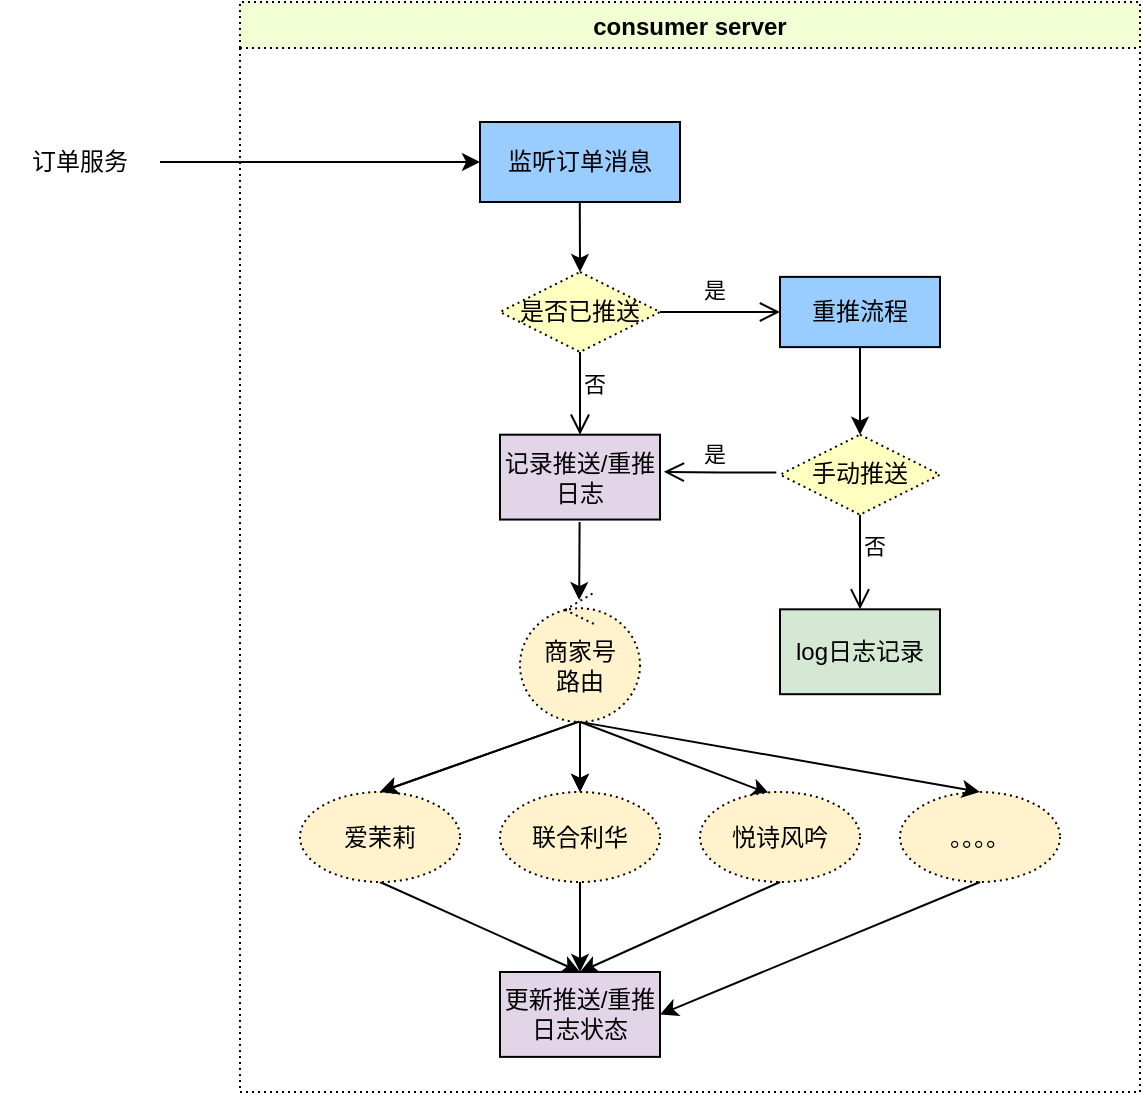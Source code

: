 <mxfile version="16.6.5" type="github">
  <diagram id="BDvVSngGOplgBvMkCZ0S" name="Page-1">
    <mxGraphModel dx="494" dy="265" grid="1" gridSize="10" guides="1" tooltips="1" connect="1" arrows="1" fold="1" page="1" pageScale="1" pageWidth="827" pageHeight="1169" math="0" shadow="0">
      <root>
        <mxCell id="0" />
        <mxCell id="1" parent="0" />
        <mxCell id="b1F-uJUC9WspK6oYwCPj-3" value="consumer server" style="swimlane;fillColor=#F2FFD4;dashed=1;dashPattern=1 2;" parent="1" vertex="1">
          <mxGeometry x="200" y="45" width="450" height="545" as="geometry">
            <mxRectangle x="370" y="60" width="80" height="23" as="alternateBounds" />
          </mxGeometry>
        </mxCell>
        <mxCell id="b1F-uJUC9WspK6oYwCPj-13" value="监听订单消息" style="whiteSpace=wrap;html=1;align=center;fillColor=#99CCFF;" parent="b1F-uJUC9WspK6oYwCPj-3" vertex="1">
          <mxGeometry x="120" y="60" width="100" height="40" as="geometry" />
        </mxCell>
        <mxCell id="b1F-uJUC9WspK6oYwCPj-18" value="是否已推送" style="rhombus;whiteSpace=wrap;html=1;fillColor=#ffffc0;strokeColor=#000000;dashed=1;dashPattern=1 2;" parent="b1F-uJUC9WspK6oYwCPj-3" vertex="1">
          <mxGeometry x="130" y="135" width="80" height="40" as="geometry" />
        </mxCell>
        <mxCell id="b1F-uJUC9WspK6oYwCPj-19" value="是" style="edgeStyle=orthogonalEdgeStyle;html=1;align=left;verticalAlign=bottom;endArrow=open;endSize=8;strokeColor=#000000;rounded=0;exitX=1;exitY=0.5;exitDx=0;exitDy=0;entryX=0;entryY=0.5;entryDx=0;entryDy=0;" parent="b1F-uJUC9WspK6oYwCPj-3" source="b1F-uJUC9WspK6oYwCPj-18" target="b1F-uJUC9WspK6oYwCPj-34" edge="1">
          <mxGeometry x="-0.333" y="2" relative="1" as="geometry">
            <mxPoint x="270" y="152.56" as="targetPoint" />
            <Array as="points" />
            <mxPoint as="offset" />
          </mxGeometry>
        </mxCell>
        <mxCell id="b1F-uJUC9WspK6oYwCPj-20" value="否" style="edgeStyle=orthogonalEdgeStyle;html=1;align=left;verticalAlign=top;endArrow=open;endSize=8;strokeColor=#000000;rounded=0;entryX=0.5;entryY=0;entryDx=0;entryDy=0;" parent="b1F-uJUC9WspK6oYwCPj-3" source="b1F-uJUC9WspK6oYwCPj-18" target="b1F-uJUC9WspK6oYwCPj-38" edge="1">
          <mxGeometry x="-0.886" relative="1" as="geometry">
            <mxPoint x="170" y="220" as="targetPoint" />
            <Array as="points" />
            <mxPoint as="offset" />
          </mxGeometry>
        </mxCell>
        <mxCell id="b1F-uJUC9WspK6oYwCPj-28" value="" style="endArrow=classic;html=1;rounded=0;entryX=0.5;entryY=0;entryDx=0;entryDy=0;exitX=0.399;exitY=1.064;exitDx=0;exitDy=0;exitPerimeter=0;" parent="b1F-uJUC9WspK6oYwCPj-3" target="b1F-uJUC9WspK6oYwCPj-18" edge="1">
          <mxGeometry width="50" height="50" relative="1" as="geometry">
            <mxPoint x="169.9" y="100" as="sourcePoint" />
            <mxPoint x="140" y="87.44" as="targetPoint" />
          </mxGeometry>
        </mxCell>
        <mxCell id="b1F-uJUC9WspK6oYwCPj-30" value="手动推送" style="rhombus;whiteSpace=wrap;html=1;fillColor=#ffffc0;strokeColor=#000000;dashed=1;dashPattern=1 2;" parent="b1F-uJUC9WspK6oYwCPj-3" vertex="1">
          <mxGeometry x="270" y="216.34" width="80" height="40" as="geometry" />
        </mxCell>
        <mxCell id="b1F-uJUC9WspK6oYwCPj-34" value="重推流程" style="whiteSpace=wrap;html=1;align=center;fillColor=#99CCFF;" parent="b1F-uJUC9WspK6oYwCPj-3" vertex="1">
          <mxGeometry x="270" y="137.44" width="80" height="35.12" as="geometry" />
        </mxCell>
        <mxCell id="b1F-uJUC9WspK6oYwCPj-36" value="" style="endArrow=classic;html=1;rounded=0;entryX=0.5;entryY=0;entryDx=0;entryDy=0;exitX=0.5;exitY=1;exitDx=0;exitDy=0;" parent="b1F-uJUC9WspK6oYwCPj-3" source="b1F-uJUC9WspK6oYwCPj-34" target="b1F-uJUC9WspK6oYwCPj-30" edge="1">
          <mxGeometry width="50" height="50" relative="1" as="geometry">
            <mxPoint x="309.83" y="187.56" as="sourcePoint" />
            <mxPoint x="309.93" y="210" as="targetPoint" />
          </mxGeometry>
        </mxCell>
        <mxCell id="b1F-uJUC9WspK6oYwCPj-38" value="记录推送/重推日志" style="whiteSpace=wrap;html=1;align=center;fillColor=#E1D5E7;" parent="b1F-uJUC9WspK6oYwCPj-3" vertex="1">
          <mxGeometry x="130" y="216.34" width="80" height="42.44" as="geometry" />
        </mxCell>
        <mxCell id="b1F-uJUC9WspK6oYwCPj-37" value="是" style="edgeStyle=orthogonalEdgeStyle;html=1;align=left;verticalAlign=bottom;endArrow=open;endSize=8;strokeColor=#000000;rounded=0;exitX=-0.023;exitY=0.474;exitDx=0;exitDy=0;exitPerimeter=0;entryX=1.024;entryY=0.438;entryDx=0;entryDy=0;entryPerimeter=0;" parent="b1F-uJUC9WspK6oYwCPj-3" source="b1F-uJUC9WspK6oYwCPj-30" target="b1F-uJUC9WspK6oYwCPj-38" edge="1">
          <mxGeometry x="0.362" relative="1" as="geometry">
            <mxPoint x="299" y="296.34" as="targetPoint" />
            <mxPoint x="220" y="183.78" as="sourcePoint" />
            <Array as="points" />
            <mxPoint as="offset" />
          </mxGeometry>
        </mxCell>
        <mxCell id="b1F-uJUC9WspK6oYwCPj-40" value="log日志记录" style="whiteSpace=wrap;html=1;align=center;fillColor=#D5E8D4;" parent="b1F-uJUC9WspK6oYwCPj-3" vertex="1">
          <mxGeometry x="270" y="303.66" width="80" height="42.44" as="geometry" />
        </mxCell>
        <mxCell id="b1F-uJUC9WspK6oYwCPj-41" value="否" style="edgeStyle=orthogonalEdgeStyle;html=1;align=left;verticalAlign=top;endArrow=open;endSize=8;strokeColor=#000000;rounded=0;entryX=0.5;entryY=0;entryDx=0;entryDy=0;exitX=0.5;exitY=1;exitDx=0;exitDy=0;" parent="b1F-uJUC9WspK6oYwCPj-3" source="b1F-uJUC9WspK6oYwCPj-30" target="b1F-uJUC9WspK6oYwCPj-40" edge="1">
          <mxGeometry x="-0.886" relative="1" as="geometry">
            <mxPoint x="180" y="245.0" as="targetPoint" />
            <mxPoint x="310" y="275.0" as="sourcePoint" />
            <Array as="points" />
            <mxPoint as="offset" />
          </mxGeometry>
        </mxCell>
        <mxCell id="b1F-uJUC9WspK6oYwCPj-62" value="" style="rounded=0;orthogonalLoop=1;jettySize=auto;html=1;strokeColor=#000000;entryX=0.435;entryY=0.021;entryDx=0;entryDy=0;entryPerimeter=0;exitX=0.493;exitY=0.996;exitDx=0;exitDy=0;exitPerimeter=0;" parent="b1F-uJUC9WspK6oYwCPj-3" source="b1F-uJUC9WspK6oYwCPj-46" target="b1F-uJUC9WspK6oYwCPj-53" edge="1">
          <mxGeometry relative="1" as="geometry">
            <mxPoint x="170" y="365" as="sourcePoint" />
            <Array as="points" />
          </mxGeometry>
        </mxCell>
        <mxCell id="b1F-uJUC9WspK6oYwCPj-63" value="" style="edgeStyle=none;rounded=0;orthogonalLoop=1;jettySize=auto;html=1;strokeColor=#000000;" parent="b1F-uJUC9WspK6oYwCPj-3" source="b1F-uJUC9WspK6oYwCPj-46" target="b1F-uJUC9WspK6oYwCPj-52" edge="1">
          <mxGeometry relative="1" as="geometry" />
        </mxCell>
        <mxCell id="b1F-uJUC9WspK6oYwCPj-46" value="商家号&lt;br&gt;路由" style="ellipse;shape=umlControl;whiteSpace=wrap;html=1;dashed=1;dashPattern=1 2;strokeColor=#000000;fillColor=#FFF2CC;gradientColor=none;" parent="b1F-uJUC9WspK6oYwCPj-3" vertex="1">
          <mxGeometry x="140" y="295" width="60" height="65" as="geometry" />
        </mxCell>
        <mxCell id="b1F-uJUC9WspK6oYwCPj-48" value="" style="endArrow=classic;html=1;rounded=0;entryX=0.493;entryY=0.062;entryDx=0;entryDy=0;exitX=0.399;exitY=1.064;exitDx=0;exitDy=0;exitPerimeter=0;entryPerimeter=0;" parent="b1F-uJUC9WspK6oYwCPj-3" target="b1F-uJUC9WspK6oYwCPj-46" edge="1">
          <mxGeometry width="50" height="50" relative="1" as="geometry">
            <mxPoint x="169.8" y="260" as="sourcePoint" />
            <mxPoint x="169.9" y="295" as="targetPoint" />
          </mxGeometry>
        </mxCell>
        <mxCell id="b1F-uJUC9WspK6oYwCPj-50" value="更新推送/重推日志状态" style="whiteSpace=wrap;html=1;align=center;fillColor=#E1D5E7;" parent="b1F-uJUC9WspK6oYwCPj-3" vertex="1">
          <mxGeometry x="130" y="485" width="80" height="42.44" as="geometry" />
        </mxCell>
        <mxCell id="y_xXm0VAe8yYN1PabR7z-2" value="" style="edgeStyle=none;rounded=0;orthogonalLoop=1;jettySize=auto;html=1;strokeColor=#000000;" edge="1" parent="b1F-uJUC9WspK6oYwCPj-3" source="b1F-uJUC9WspK6oYwCPj-52" target="b1F-uJUC9WspK6oYwCPj-50">
          <mxGeometry relative="1" as="geometry" />
        </mxCell>
        <mxCell id="b1F-uJUC9WspK6oYwCPj-52" value="联合利华" style="ellipse;whiteSpace=wrap;html=1;dashed=1;dashPattern=1 2;strokeColor=#000000;fillColor=#FFF2CC;gradientColor=none;" parent="b1F-uJUC9WspK6oYwCPj-3" vertex="1">
          <mxGeometry x="130" y="395" width="80" height="45" as="geometry" />
        </mxCell>
        <mxCell id="b1F-uJUC9WspK6oYwCPj-53" value="悦诗风吟" style="ellipse;whiteSpace=wrap;html=1;dashed=1;dashPattern=1 2;strokeColor=#000000;fillColor=#FFF2CC;gradientColor=none;" parent="b1F-uJUC9WspK6oYwCPj-3" vertex="1">
          <mxGeometry x="230" y="395" width="80" height="45" as="geometry" />
        </mxCell>
        <mxCell id="b1F-uJUC9WspK6oYwCPj-59" value="。。。。" style="ellipse;whiteSpace=wrap;html=1;dashed=1;dashPattern=1 2;strokeColor=#000000;fillColor=#FFF2CC;gradientColor=none;" parent="b1F-uJUC9WspK6oYwCPj-3" vertex="1">
          <mxGeometry x="330" y="395" width="80" height="45" as="geometry" />
        </mxCell>
        <mxCell id="b1F-uJUC9WspK6oYwCPj-61" value="" style="endArrow=classic;html=1;rounded=0;entryX=0.5;entryY=0;entryDx=0;entryDy=0;exitX=0.492;exitY=0.997;exitDx=0;exitDy=0;exitPerimeter=0;" parent="b1F-uJUC9WspK6oYwCPj-3" source="b1F-uJUC9WspK6oYwCPj-46" edge="1">
          <mxGeometry width="50" height="50" relative="1" as="geometry">
            <mxPoint x="170" y="365" as="sourcePoint" />
            <mxPoint x="70" y="395" as="targetPoint" />
          </mxGeometry>
        </mxCell>
        <mxCell id="b1F-uJUC9WspK6oYwCPj-64" value="" style="edgeStyle=none;rounded=0;orthogonalLoop=1;jettySize=auto;html=1;strokeColor=#000000;entryX=0.5;entryY=0;entryDx=0;entryDy=0;exitX=0.497;exitY=0.999;exitDx=0;exitDy=0;exitPerimeter=0;" parent="b1F-uJUC9WspK6oYwCPj-3" source="b1F-uJUC9WspK6oYwCPj-46" target="b1F-uJUC9WspK6oYwCPj-59" edge="1">
          <mxGeometry relative="1" as="geometry">
            <mxPoint x="180" y="370" as="sourcePoint" />
            <mxPoint x="180" y="405" as="targetPoint" />
          </mxGeometry>
        </mxCell>
        <mxCell id="y_xXm0VAe8yYN1PabR7z-1" value="" style="endArrow=classic;html=1;rounded=0;exitX=0.5;exitY=1;exitDx=0;exitDy=0;" edge="1" parent="b1F-uJUC9WspK6oYwCPj-3">
          <mxGeometry width="50" height="50" relative="1" as="geometry">
            <mxPoint x="70" y="440" as="sourcePoint" />
            <mxPoint x="170" y="485" as="targetPoint" />
          </mxGeometry>
        </mxCell>
        <mxCell id="y_xXm0VAe8yYN1PabR7z-4" value="" style="edgeStyle=none;rounded=0;orthogonalLoop=1;jettySize=auto;html=1;strokeColor=#000000;exitX=0.5;exitY=1;exitDx=0;exitDy=0;entryX=1;entryY=0.5;entryDx=0;entryDy=0;" edge="1" parent="b1F-uJUC9WspK6oYwCPj-3" source="b1F-uJUC9WspK6oYwCPj-59" target="b1F-uJUC9WspK6oYwCPj-50">
          <mxGeometry relative="1" as="geometry">
            <mxPoint x="280" y="450" as="sourcePoint" />
            <mxPoint x="180" y="485" as="targetPoint" />
          </mxGeometry>
        </mxCell>
        <mxCell id="y_xXm0VAe8yYN1PabR7z-3" value="" style="edgeStyle=none;rounded=0;orthogonalLoop=1;jettySize=auto;html=1;strokeColor=#000000;exitX=0.5;exitY=1;exitDx=0;exitDy=0;" edge="1" parent="b1F-uJUC9WspK6oYwCPj-3" source="b1F-uJUC9WspK6oYwCPj-53">
          <mxGeometry relative="1" as="geometry">
            <mxPoint x="180" y="450" as="sourcePoint" />
            <mxPoint x="170" y="485" as="targetPoint" />
          </mxGeometry>
        </mxCell>
        <mxCell id="y_xXm0VAe8yYN1PabR7z-5" value="爱茉莉" style="ellipse;whiteSpace=wrap;html=1;dashed=1;dashPattern=1 2;strokeColor=#000000;fillColor=#FFF2CC;gradientColor=none;" vertex="1" parent="b1F-uJUC9WspK6oYwCPj-3">
          <mxGeometry x="30" y="395" width="80" height="45" as="geometry" />
        </mxCell>
        <mxCell id="y_xXm0VAe8yYN1PabR7z-6" value="" style="endArrow=classic;html=1;rounded=0;entryX=0.5;entryY=0;entryDx=0;entryDy=0;exitX=0.492;exitY=0.997;exitDx=0;exitDy=0;exitPerimeter=0;" edge="1" parent="b1F-uJUC9WspK6oYwCPj-3">
          <mxGeometry width="50" height="50" relative="1" as="geometry">
            <mxPoint x="169.52" y="359.805" as="sourcePoint" />
            <mxPoint x="70.0" y="395" as="targetPoint" />
          </mxGeometry>
        </mxCell>
        <mxCell id="y_xXm0VAe8yYN1PabR7z-7" value="" style="edgeStyle=none;rounded=0;orthogonalLoop=1;jettySize=auto;html=1;strokeColor=#000000;" edge="1" parent="b1F-uJUC9WspK6oYwCPj-3">
          <mxGeometry relative="1" as="geometry">
            <mxPoint x="170" y="360" as="sourcePoint" />
            <mxPoint x="170" y="395" as="targetPoint" />
          </mxGeometry>
        </mxCell>
        <mxCell id="b1F-uJUC9WspK6oYwCPj-12" value="" style="endArrow=classic;html=1;rounded=0;entryX=0;entryY=0.5;entryDx=0;entryDy=0;" parent="1" target="b1F-uJUC9WspK6oYwCPj-13" edge="1">
          <mxGeometry width="50" height="50" relative="1" as="geometry">
            <mxPoint x="160" y="125" as="sourcePoint" />
            <mxPoint x="430" y="120" as="targetPoint" />
          </mxGeometry>
        </mxCell>
        <mxCell id="b1F-uJUC9WspK6oYwCPj-43" value="订单服务" style="text;html=1;strokeColor=none;fillColor=none;align=center;verticalAlign=middle;whiteSpace=wrap;rounded=0;dashed=1;dashPattern=1 2;" parent="1" vertex="1">
          <mxGeometry x="80" y="100" width="80" height="50" as="geometry" />
        </mxCell>
      </root>
    </mxGraphModel>
  </diagram>
</mxfile>
